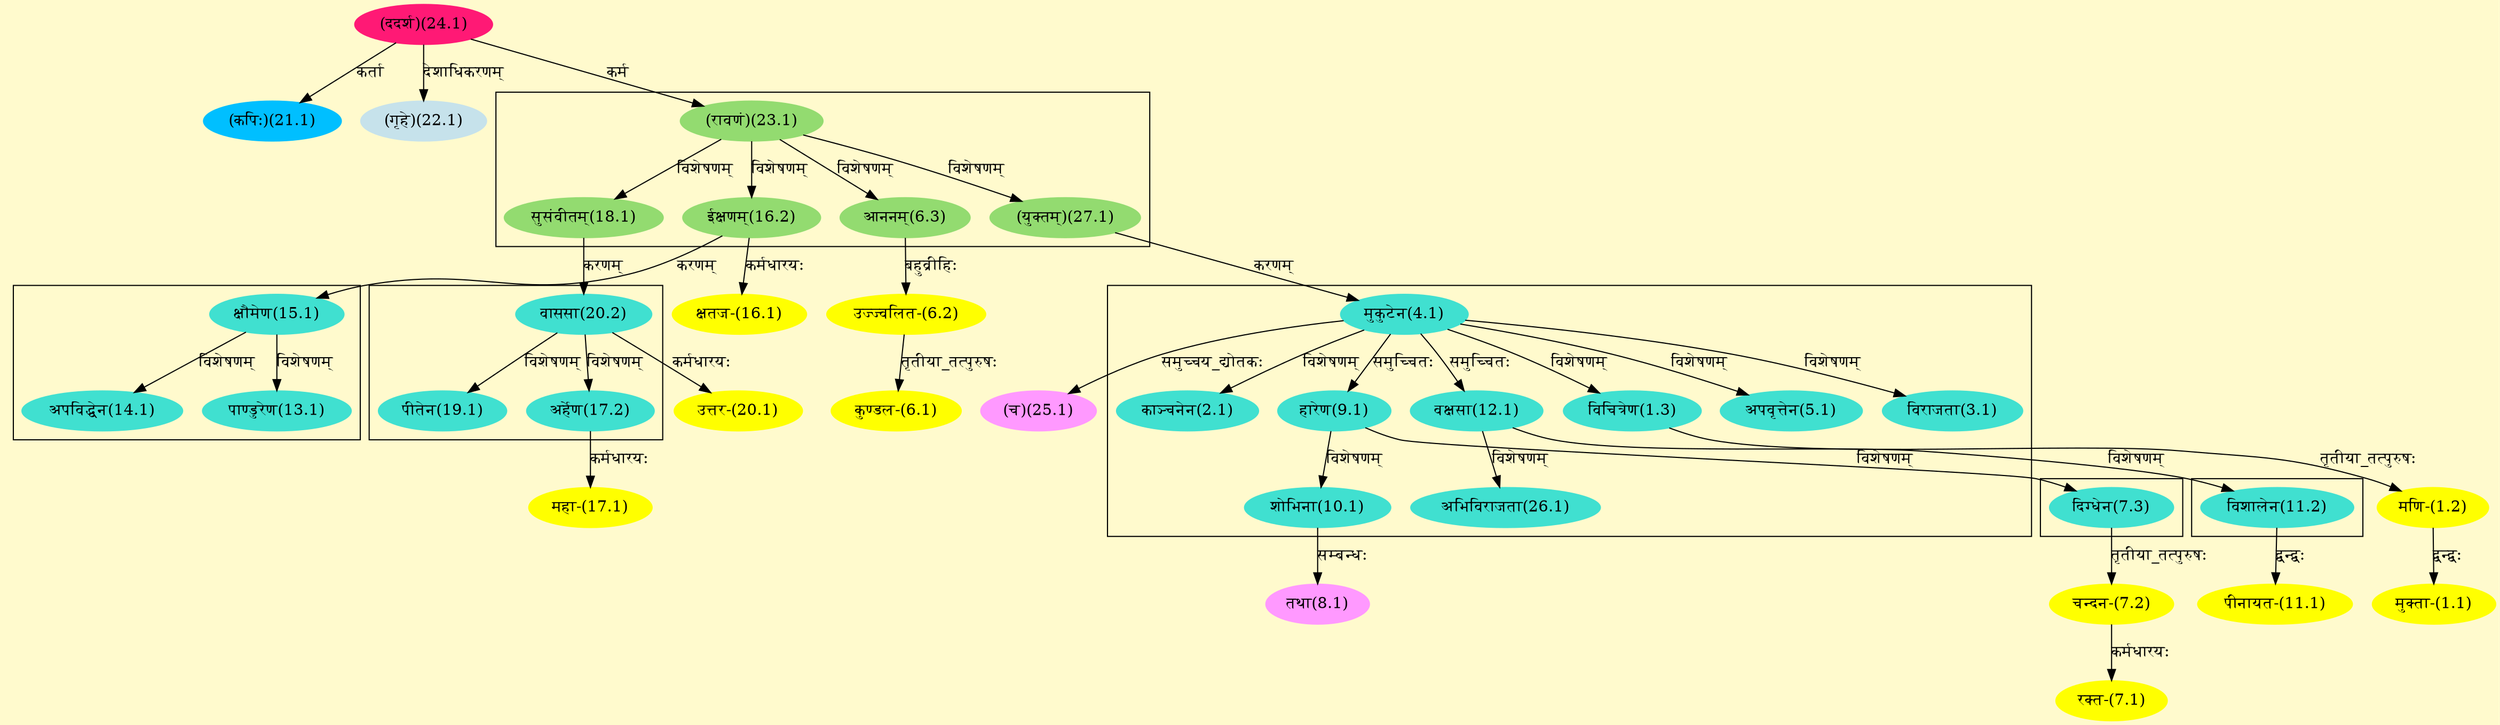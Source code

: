 digraph G{
rankdir=BT;
 compound=true;
 bgcolor="lemonchiffon1";

subgraph cluster_1{
Node1_3 [style=filled, color="#40E0D0" label = "विचित्रेण(1.3)"]
Node4_1 [style=filled, color="#40E0D0" label = "मुकुटेन(4.1)"]
Node2_1 [style=filled, color="#40E0D0" label = "काञ्चनेन(2.1)"]
Node3_1 [style=filled, color="#40E0D0" label = "विराजता(3.1)"]
Node5_1 [style=filled, color="#40E0D0" label = "अपवृत्तेन(5.1)"]
Node9_1 [style=filled, color="#40E0D0" label = "हारेण(9.1)"]
Node10_1 [style=filled, color="#40E0D0" label = "शोभिना(10.1)"]
Node12_1 [style=filled, color="#40E0D0" label = "वक्षसा(12.1)"]
Node26_1 [style=filled, color="#40E0D0" label = "अभिविराजता(26.1)"]

}

subgraph cluster_2{
Node6_3 [style=filled, color="#93DB70" label = "आननम्(6.3)"]
Node23_1 [style=filled, color="#93DB70" label = "(रावणं)(23.1)"]
Node16_2 [style=filled, color="#93DB70" label = "ईक्षणम्(16.2)"]
Node18_1 [style=filled, color="#93DB70" label = "सुसंवीतम्(18.1)"]
Node27_1 [style=filled, color="#93DB70" label = "(युक्तम्)(27.1)"]

}

subgraph cluster_3{
Node7_3 [style=filled, color="#40E0D0" label = "दिग्धेन(7.3)"]
Node9_1 [style=filled, color="#40E0D0" label = "हारेण(9.1)"]
Node10_1 [style=filled, color="#40E0D0" label = "शोभिना(10.1)"]

}

subgraph cluster_4{
Node11_2 [style=filled, color="#40E0D0" label = "विशालेन(11.2)"]
Node12_1 [style=filled, color="#40E0D0" label = "वक्षसा(12.1)"]
Node26_1 [style=filled, color="#40E0D0" label = "अभिविराजता(26.1)"]

}

subgraph cluster_5{
Node13_1 [style=filled, color="#40E0D0" label = "पाण्डुरेण(13.1)"]
Node15_1 [style=filled, color="#40E0D0" label = "क्षौमेण(15.1)"]
Node14_1 [style=filled, color="#40E0D0" label = "अपविद्धेन(14.1)"]

}

subgraph cluster_6{
Node17_2 [style=filled, color="#40E0D0" label = "अर्हेण(17.2)"]
Node20_2 [style=filled, color="#40E0D0" label = "वाससा(20.2)"]
Node19_1 [style=filled, color="#40E0D0" label = "पीतेन(19.1)"]

}
Node1_1 [style=filled, color="#FFFF00" label = "मुक्ता-(1.1)"]
Node1_2 [style=filled, color="#FFFF00" label = "मणि-(1.2)"]
Node1_3 [style=filled, color="#40E0D0" label = "विचित्रेण(1.3)"]
Node4_1 [style=filled, color="#40E0D0" label = "मुकुटेन(4.1)"]
Node27_1 [style=filled, color="#93DB70" label = "(युक्तम्)(27.1)"]
Node6_1 [style=filled, color="#FFFF00" label = "कुण्डल-(6.1)"]
Node6_2 [style=filled, color="#FFFF00" label = "उज्ज्वलित-(6.2)"]
Node6_3 [style=filled, color="#93DB70" label = "आननम्(6.3)"]
Node7_1 [style=filled, color="#FFFF00" label = "रक्त-(7.1)"]
Node7_2 [style=filled, color="#FFFF00" label = "चन्दन-(7.2)"]
Node7_3 [style=filled, color="#40E0D0" label = "दिग्धेन(7.3)"]
Node8_1 [style=filled, color="#FF99FF" label = "तथा(8.1)"]
Node10_1 [style=filled, color="#40E0D0" label = "शोभिना(10.1)"]
Node11_1 [style=filled, color="#FFFF00" label = "पीनायत-(11.1)"]
Node11_2 [style=filled, color="#40E0D0" label = "विशालेन(11.2)"]
Node15_1 [style=filled, color="#40E0D0" label = "क्षौमेण(15.1)"]
Node16_2 [style=filled, color="#93DB70" label = "ईक्षणम्(16.2)"]
Node16_1 [style=filled, color="#FFFF00" label = "क्षतज-(16.1)"]
Node17_1 [style=filled, color="#FFFF00" label = "महा-(17.1)"]
Node17_2 [style=filled, color="#40E0D0" label = "अर्हेण(17.2)"]
Node20_1 [style=filled, color="#FFFF00" label = "उत्तर-(20.1)"]
Node20_2 [style=filled, color="#40E0D0" label = "वाससा(20.2)"]
Node18_1 [style=filled, color="#93DB70" label = "सुसंवीतम्(18.1)"]
Node21_1 [style=filled, color="#00BFFF" label = "(कपिः)(21.1)"]
Node24_1 [style=filled, color="#FF1975" label = "(ददर्श)(24.1)"]
Node22_1 [style=filled, color="#C6E2EB" label = "(गृहे)(22.1)"]
Node23_1 [style=filled, color="#93DB70" label = "(रावणं)(23.1)"]
Node [style=filled, color="" label = "()"]
Node25_1 [style=filled, color="#FF99FF" label = "(च)(25.1)"]
/* Start of Relations section */

Node1_1 -> Node1_2 [  label="द्वन्द्वः"  dir="back" ]
Node1_2 -> Node1_3 [  label="तृतीया_तत्पुरुषः"  dir="back" ]
Node1_3 -> Node4_1 [  label="विशेषणम्"  dir="back" ]
Node2_1 -> Node4_1 [  label="विशेषणम्"  dir="back" ]
Node3_1 -> Node4_1 [  label="विशेषणम्"  dir="back" ]
Node4_1 -> Node27_1 [  label="करणम्"  dir="back" ]
Node5_1 -> Node4_1 [  label="विशेषणम्"  dir="back" ]
Node6_1 -> Node6_2 [  label="तृतीया_तत्पुरुषः"  dir="back" ]
Node6_2 -> Node6_3 [  label="बहुव्रीहिः"  dir="back" ]
Node6_3 -> Node23_1 [  label="विशेषणम्"  dir="back" ]
Node7_1 -> Node7_2 [  label="कर्मधारयः"  dir="back" ]
Node7_2 -> Node7_3 [  label="तृतीया_तत्पुरुषः"  dir="back" ]
Node7_3 -> Node9_1 [  label="विशेषणम्"  dir="back" ]
Node8_1 -> Node10_1 [  label="सम्बन्धः"  dir="back" ]
Node9_1 -> Node4_1 [  label="समुच्चितः"  dir="back" ]
Node10_1 -> Node9_1 [  label="विशेषणम्"  dir="back" ]
Node11_1 -> Node11_2 [  label="द्वन्द्वः"  dir="back" ]
Node11_2 -> Node12_1 [  label="विशेषणम्"  dir="back" ]
Node12_1 -> Node4_1 [  label="समुच्चितः"  dir="back" ]
Node13_1 -> Node15_1 [  label="विशेषणम्"  dir="back" ]
Node14_1 -> Node15_1 [  label="विशेषणम्"  dir="back" ]
Node15_1 -> Node16_2 [  label="करणम्"  dir="back" ]
Node16_1 -> Node16_2 [  label="कर्मधारयः"  dir="back" ]
Node16_2 -> Node23_1 [  label="विशेषणम्"  dir="back" ]
Node17_1 -> Node17_2 [  label="कर्मधारयः"  dir="back" ]
Node17_2 -> Node20_2 [  label="विशेषणम्"  dir="back" ]
Node18_1 -> Node23_1 [  label="विशेषणम्"  dir="back" ]
Node19_1 -> Node20_2 [  label="विशेषणम्"  dir="back" ]
Node20_1 -> Node20_2 [  label="कर्मधारयः"  dir="back" ]
Node20_2 -> Node18_1 [  label="करणम्"  dir="back" ]
Node21_1 -> Node24_1 [  label="कर्ता"  dir="back" ]
Node22_1 -> Node24_1 [  label="देशाधिकरणम्"  dir="back" ]
Node23_1 -> Node24_1 [  label="कर्म"  dir="back" ]
Node25_1 -> Node4_1 [  label="समुच्चय_द्योतकः"  dir="back" ]
Node26_1 -> Node12_1 [  label="विशेषणम्"  dir="back" ]
Node27_1 -> Node23_1 [  label="विशेषणम्"  dir="back" ]
}
